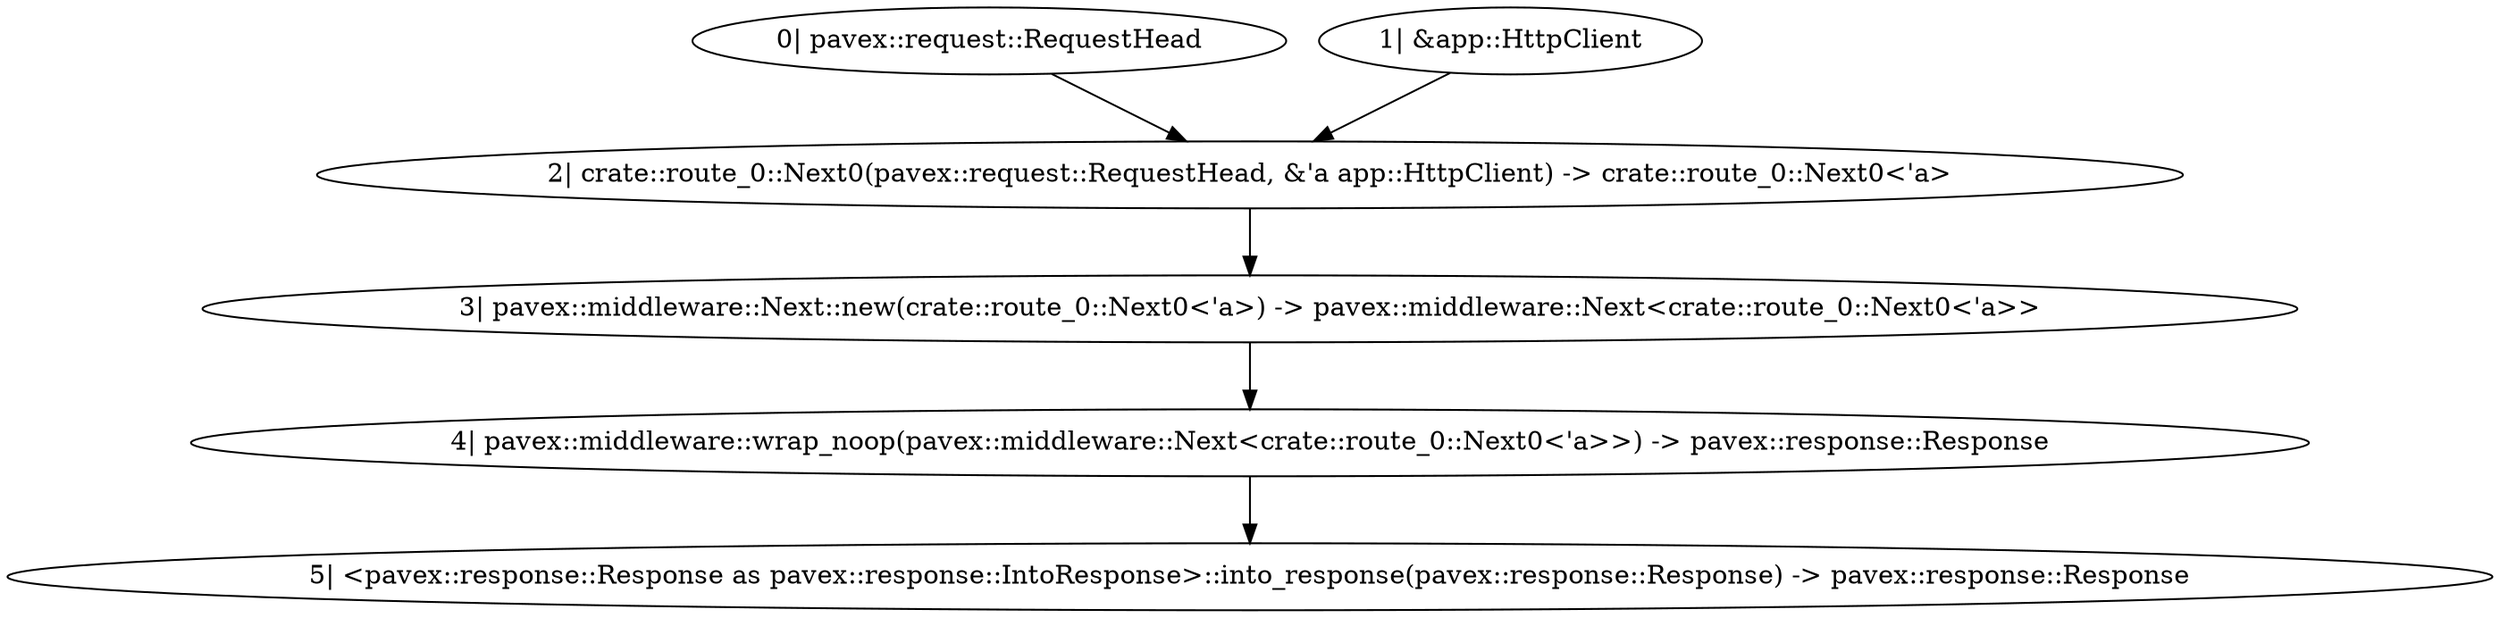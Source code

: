digraph "GET /home - 0" {
    0 [ label = "0| pavex::request::RequestHead"]
    1 [ label = "1| &app::HttpClient"]
    2 [ label = "2| crate::route_0::Next0(pavex::request::RequestHead, &'a app::HttpClient) -> crate::route_0::Next0<'a>"]
    3 [ label = "3| pavex::middleware::Next::new(crate::route_0::Next0<'a>) -> pavex::middleware::Next<crate::route_0::Next0<'a>>"]
    4 [ label = "4| pavex::middleware::wrap_noop(pavex::middleware::Next<crate::route_0::Next0<'a>>) -> pavex::response::Response"]
    5 [ label = "5| <pavex::response::Response as pavex::response::IntoResponse>::into_response(pavex::response::Response) -> pavex::response::Response"]
    3 -> 4 [ ]
    2 -> 3 [ ]
    0 -> 2 [ ]
    4 -> 5 [ ]
    1 -> 2 [ ]
}
digraph "GET /home - 1" {
    0 [ label = "0| app::logger() -> app::Logger"]
    1 [ label = "1| pavex::request::RequestHead"]
    2 [ label = "2| app::extract_path(pavex::request::RequestHead) -> std::path::PathBuf"]
    3 [ label = "3| &app::HttpClient"]
    4 [ label = "4| app::stream_file(std::path::PathBuf, app::Logger, &app::HttpClient) -> pavex::response::Response"]
    5 [ label = "5| <pavex::response::Response as pavex::response::IntoResponse>::into_response(pavex::response::Response) -> pavex::response::Response"]
    0 -> 4 [ ]
    2 -> 4 [ ]
    1 -> 2 [ ]
    4 -> 5 [ ]
    3 -> 4 [ ]
}
digraph "* * - 0" {
    0 [ label = "0| &pavex::router::AllowedMethods"]
    1 [ label = "1| crate::route_1::Next0(&'a pavex::router::AllowedMethods) -> crate::route_1::Next0<'a>"]
    2 [ label = "2| pavex::middleware::Next::new(crate::route_1::Next0<'a>) -> pavex::middleware::Next<crate::route_1::Next0<'a>>"]
    3 [ label = "3| pavex::middleware::wrap_noop(pavex::middleware::Next<crate::route_1::Next0<'a>>) -> pavex::response::Response"]
    4 [ label = "4| <pavex::response::Response as pavex::response::IntoResponse>::into_response(pavex::response::Response) -> pavex::response::Response"]
    2 -> 3 [ ]
    1 -> 2 [ ]
    3 -> 4 [ ]
    0 -> 1 [ ]
}
digraph "* * - 1" {
    0 [ label = "0| &pavex::router::AllowedMethods"]
    1 [ label = "1| pavex::router::default_fallback(&pavex::router::AllowedMethods) -> pavex::response::Response"]
    2 [ label = "2| <pavex::response::Response as pavex::response::IntoResponse>::into_response(pavex::response::Response) -> pavex::response::Response"]
    1 -> 2 [ ]
    0 -> 1 [ ]
}
digraph app_state {
    0 [ label = "0| app::Config"]
    1 [ label = "1| app::http_client(app::Config) -> app::HttpClient"]
    2 [ label = "2| crate::ApplicationState(app::HttpClient) -> crate::ApplicationState"]
    1 -> 2 [ ]
    0 -> 1 [ ]
}